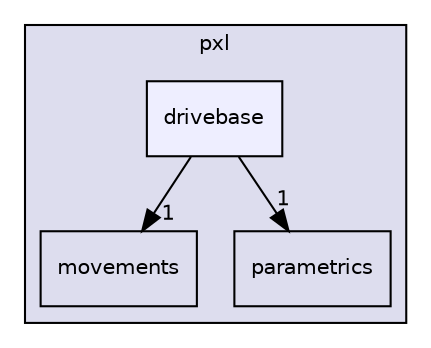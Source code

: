 digraph "include/pxl/drivebase" {
  compound=true
  node [ fontsize="10", fontname="Helvetica"];
  edge [ labelfontsize="10", labelfontname="Helvetica"];
  subgraph clusterdir_223a821f9d0f41fe283df0679d559c30 {
    graph [ bgcolor="#ddddee", pencolor="black", label="pxl" fontname="Helvetica", fontsize="10", URL="dir_223a821f9d0f41fe283df0679d559c30.html"]
  dir_5cfc00ab41c6bfdb94de67ae19deb858 [shape=box label="movements" URL="dir_5cfc00ab41c6bfdb94de67ae19deb858.html"];
  dir_eb646048f21f30d1c203f0e7d7bb28f9 [shape=box label="parametrics" URL="dir_eb646048f21f30d1c203f0e7d7bb28f9.html"];
  dir_b9c15b04b870febd75b2c7da7b08487e [shape=box, label="drivebase", style="filled", fillcolor="#eeeeff", pencolor="black", URL="dir_b9c15b04b870febd75b2c7da7b08487e.html"];
  }
  dir_b9c15b04b870febd75b2c7da7b08487e->dir_5cfc00ab41c6bfdb94de67ae19deb858 [headlabel="1", labeldistance=1.5 headhref="dir_000002_000003.html"];
  dir_b9c15b04b870febd75b2c7da7b08487e->dir_eb646048f21f30d1c203f0e7d7bb28f9 [headlabel="1", labeldistance=1.5 headhref="dir_000002_000004.html"];
}
